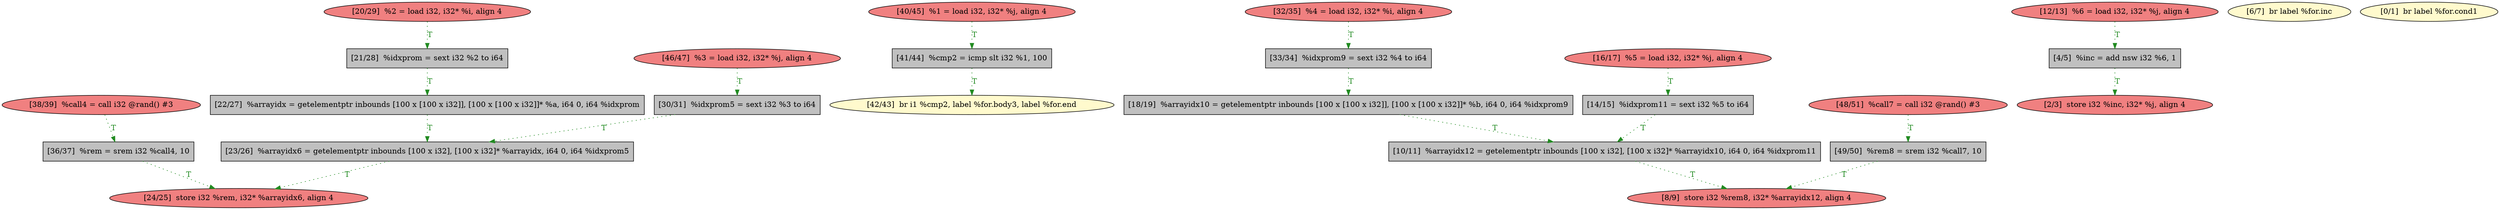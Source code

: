 
digraph G {


node1217 [fillcolor=lightcoral,label="[24/25]  store i32 %rem, i32* %arrayidx6, align 4",shape=ellipse,style=filled ]
node1214 [fillcolor=lemonchiffon,label="[42/43]  br i1 %cmp2, label %for.body3, label %for.end",shape=ellipse,style=filled ]
node1213 [fillcolor=grey,label="[49/50]  %rem8 = srem i32 %call7, 10",shape=rectangle,style=filled ]
node1212 [fillcolor=lightcoral,label="[40/45]  %1 = load i32, i32* %j, align 4",shape=ellipse,style=filled ]
node1215 [fillcolor=grey,label="[18/19]  %arrayidx10 = getelementptr inbounds [100 x [100 x i32]], [100 x [100 x i32]]* %b, i64 0, i64 %idxprom9",shape=rectangle,style=filled ]
node1208 [fillcolor=lightcoral,label="[2/3]  store i32 %inc, i32* %j, align 4",shape=ellipse,style=filled ]
node1211 [fillcolor=lightcoral,label="[16/17]  %5 = load i32, i32* %j, align 4",shape=ellipse,style=filled ]
node1193 [fillcolor=grey,label="[21/28]  %idxprom = sext i32 %2 to i64",shape=rectangle,style=filled ]
node1204 [fillcolor=grey,label="[33/34]  %idxprom9 = sext i32 %4 to i64",shape=rectangle,style=filled ]
node1197 [fillcolor=lightcoral,label="[32/35]  %4 = load i32, i32* %i, align 4",shape=ellipse,style=filled ]
node1194 [fillcolor=grey,label="[41/44]  %cmp2 = icmp slt i32 %1, 100",shape=rectangle,style=filled ]
node1199 [fillcolor=grey,label="[36/37]  %rem = srem i32 %call4, 10",shape=rectangle,style=filled ]
node1209 [fillcolor=grey,label="[14/15]  %idxprom11 = sext i32 %5 to i64",shape=rectangle,style=filled ]
node1192 [fillcolor=grey,label="[23/26]  %arrayidx6 = getelementptr inbounds [100 x i32], [100 x i32]* %arrayidx, i64 0, i64 %idxprom5",shape=rectangle,style=filled ]
node1201 [fillcolor=lightcoral,label="[8/9]  store i32 %rem8, i32* %arrayidx12, align 4",shape=ellipse,style=filled ]
node1198 [fillcolor=grey,label="[22/27]  %arrayidx = getelementptr inbounds [100 x [100 x i32]], [100 x [100 x i32]]* %a, i64 0, i64 %idxprom",shape=rectangle,style=filled ]
node1200 [fillcolor=lightcoral,label="[38/39]  %call4 = call i32 @rand() #3",shape=ellipse,style=filled ]
node1216 [fillcolor=lightcoral,label="[48/51]  %call7 = call i32 @rand() #3",shape=ellipse,style=filled ]
node1203 [fillcolor=lightcoral,label="[46/47]  %3 = load i32, i32* %j, align 4",shape=ellipse,style=filled ]
node1210 [fillcolor=lightcoral,label="[12/13]  %6 = load i32, i32* %j, align 4",shape=ellipse,style=filled ]
node1196 [fillcolor=grey,label="[30/31]  %idxprom5 = sext i32 %3 to i64",shape=rectangle,style=filled ]
node1205 [fillcolor=lemonchiffon,label="[6/7]  br label %for.inc",shape=ellipse,style=filled ]
node1202 [fillcolor=lemonchiffon,label="[0/1]  br label %for.cond1",shape=ellipse,style=filled ]
node1207 [fillcolor=grey,label="[4/5]  %inc = add nsw i32 %6, 1",shape=rectangle,style=filled ]
node1195 [fillcolor=lightcoral,label="[20/29]  %2 = load i32, i32* %i, align 4",shape=ellipse,style=filled ]
node1206 [fillcolor=grey,label="[10/11]  %arrayidx12 = getelementptr inbounds [100 x i32], [100 x i32]* %arrayidx10, i64 0, i64 %idxprom11",shape=rectangle,style=filled ]

node1211->node1209 [style=dotted,color=forestgreen,label="T",fontcolor=forestgreen ]
node1199->node1217 [style=dotted,color=forestgreen,label="T",fontcolor=forestgreen ]
node1196->node1192 [style=dotted,color=forestgreen,label="T",fontcolor=forestgreen ]
node1198->node1192 [style=dotted,color=forestgreen,label="T",fontcolor=forestgreen ]
node1215->node1206 [style=dotted,color=forestgreen,label="T",fontcolor=forestgreen ]
node1207->node1208 [style=dotted,color=forestgreen,label="T",fontcolor=forestgreen ]
node1197->node1204 [style=dotted,color=forestgreen,label="T",fontcolor=forestgreen ]
node1213->node1201 [style=dotted,color=forestgreen,label="T",fontcolor=forestgreen ]
node1194->node1214 [style=dotted,color=forestgreen,label="T",fontcolor=forestgreen ]
node1192->node1217 [style=dotted,color=forestgreen,label="T",fontcolor=forestgreen ]
node1193->node1198 [style=dotted,color=forestgreen,label="T",fontcolor=forestgreen ]
node1209->node1206 [style=dotted,color=forestgreen,label="T",fontcolor=forestgreen ]
node1212->node1194 [style=dotted,color=forestgreen,label="T",fontcolor=forestgreen ]
node1200->node1199 [style=dotted,color=forestgreen,label="T",fontcolor=forestgreen ]
node1210->node1207 [style=dotted,color=forestgreen,label="T",fontcolor=forestgreen ]
node1203->node1196 [style=dotted,color=forestgreen,label="T",fontcolor=forestgreen ]
node1206->node1201 [style=dotted,color=forestgreen,label="T",fontcolor=forestgreen ]
node1195->node1193 [style=dotted,color=forestgreen,label="T",fontcolor=forestgreen ]
node1204->node1215 [style=dotted,color=forestgreen,label="T",fontcolor=forestgreen ]
node1216->node1213 [style=dotted,color=forestgreen,label="T",fontcolor=forestgreen ]


}
